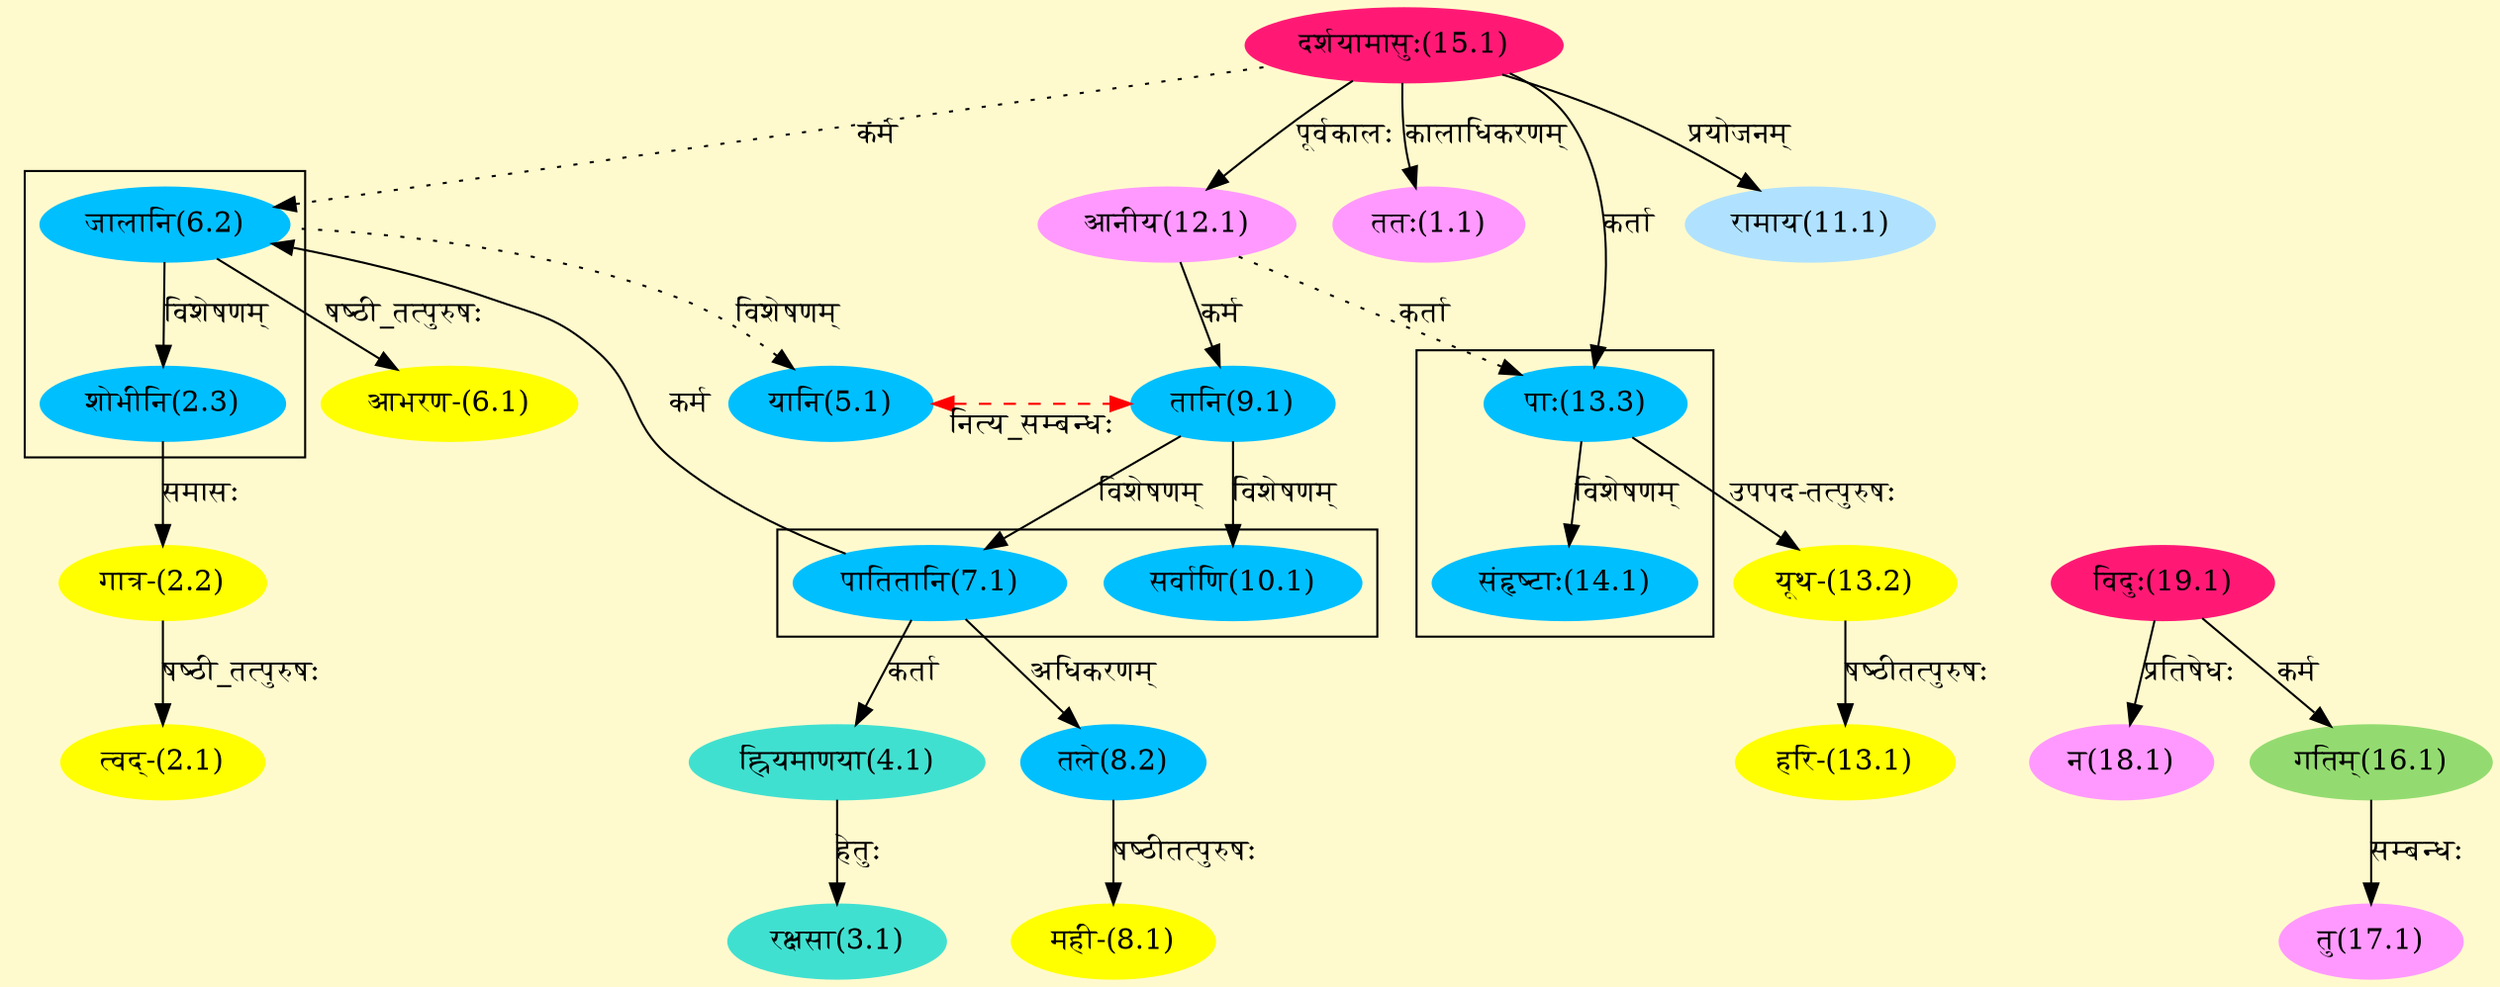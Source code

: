 digraph G{
rankdir=BT;
 compound=true;
 bgcolor="lemonchiffon1";

subgraph cluster_1{
Node2_3 [style=filled, color="#00BFFF" label = "शोभीनि(2.3)"]
Node6_2 [style=filled, color="#00BFFF" label = "जालानि(6.2)"]
Node5_1 [style=filled, color="#00BFFF" label = "यानि(5.1)"]

}

subgraph cluster_2{
Node7_1 [style=filled, color="#00BFFF" label = "पातितानि(7.1)"]
Node9_1 [style=filled, color="#00BFFF" label = "तानि(9.1)"]
Node10_1 [style=filled, color="#00BFFF" label = "सर्वाणि(10.1)"]

}

subgraph cluster_3{
Node14_1 [style=filled, color="#00BFFF" label = "संहृष्टाः(14.1)"]
Node13_3 [style=filled, color="#00BFFF" label = "पाः(13.3)"]

}
Node1_1 [style=filled, color="#FF99FF" label = "ततः(1.1)"]
Node15_1 [style=filled, color="#FF1975" label = "दर्शयामासुः(15.1)"]
Node2_1 [style=filled, color="#FFFF00" label = "त्वद्-(2.1)"]
Node2_2 [style=filled, color="#FFFF00" label = "गात्र-(2.2)"]
Node2_3 [style=filled, color="#00BFFF" label = "शोभीनि(2.3)"]
Node3_1 [style=filled, color="#40E0D0" label = "रक्षसा(3.1)"]
Node4_1 [style=filled, color="#40E0D0" label = "ह्रियमाणया(4.1)"]
Node7_1 [style=filled, color="#00BFFF" label = "पातितानि(7.1)"]
Node5_1 [style=filled, color="#00BFFF" label = "यानि(5.1)"]
Node9_1 [style=filled, color="#00BFFF" label = "तानि(9.1)"]
Node6_1 [style=filled, color="#FFFF00" label = "आभरण-(6.1)"]
Node6_2 [style=filled, color="#00BFFF" label = "जालानि(6.2)"]
Node8_1 [style=filled, color="#FFFF00" label = "मही-(8.1)"]
Node8_2 [style=filled, color="#00BFFF" label = "तले(8.2)"]
Node12_1 [style=filled, color="#FF99FF" label = "आनीय(12.1)"]
Node11_1 [style=filled, color="#B0E2FF" label = "रामाय(11.1)"]
Node13_1 [style=filled, color="#FFFF00" label = "हरि-(13.1)"]
Node13_2 [style=filled, color="#FFFF00" label = "यूथ-(13.2)"]
Node13_3 [style=filled, color="#00BFFF" label = "पाः(13.3)"]
Node [style=filled, color="" label = "()"]
Node16_1 [style=filled, color="#93DB70" label = "गतिम्(16.1)"]
Node19_1 [style=filled, color="#FF1975" label = "विदुः(19.1)"]
Node17_1 [style=filled, color="#FF99FF" label = "तु(17.1)"]
Node18_1 [style=filled, color="#FF99FF" label = "न(18.1)"]
{rank = same; Node5_1; Node9_1;}
/* Start of Relations section */

Node1_1 -> Node15_1 [  label="कालाधिकरणम्"  dir="back" ]
Node2_1 -> Node2_2 [  label="षष्ठी_तत्पुरुषः"  dir="back" ]
Node2_2 -> Node2_3 [  label="समासः"  dir="back" ]
Node2_3 -> Node6_2 [  label="विशेषणम्"  dir="back" ]
Node3_1 -> Node4_1 [  label="हेतुः"  dir="back" ]
Node4_1 -> Node7_1 [  label="कर्ता"  dir="back" ]
Node5_1 -> Node9_1 [ style=dashed color="red" label="नित्य_सम्बन्धः"  dir="both" ]
Node5_1 -> Node6_2 [ style=dotted label="विशेषणम्"  dir="back" ]
Node6_1 -> Node6_2 [  label="षष्ठी_तत्पुरुषः"  dir="back" ]
Node6_2 -> Node7_1 [  label="कर्म"  dir="back" ]
Node6_2 -> Node15_1 [ style=dotted label="कर्म"  dir="back" ]
Node7_1 -> Node9_1 [  label="विशेषणम्"  dir="back" ]
Node8_1 -> Node8_2 [  label="षष्ठीतत्पुरुषः"  dir="back" ]
Node8_2 -> Node7_1 [  label="अधिकरणम्"  dir="back" ]
Node9_1 -> Node12_1 [  label="कर्म"  dir="back" ]
Node10_1 -> Node9_1 [  label="विशेषणम्"  dir="back" ]
Node11_1 -> Node15_1 [  label="प्रयोजनम्"  dir="back" ]
Node12_1 -> Node15_1 [  label="पूर्वकालः"  dir="back" ]
Node13_1 -> Node13_2 [  label="षष्ठीतत्पुरुषः"  dir="back" ]
Node13_2 -> Node13_3 [  label="उपपद-तत्पुरुषः"  dir="back" ]
Node13_3 -> Node15_1 [  label="कर्ता"  dir="back" ]
Node13_3 -> Node12_1 [ style=dotted label="कर्ता"  dir="back" ]
Node14_1 -> Node13_3 [  label="विशेषणम्"  dir="back" ]
Node16_1 -> Node19_1 [  label="कर्म"  dir="back" ]
Node17_1 -> Node16_1 [  label="सम्बन्धः"  dir="back" ]
Node18_1 -> Node19_1 [  label="प्रतिषेधः"  dir="back" ]
}
